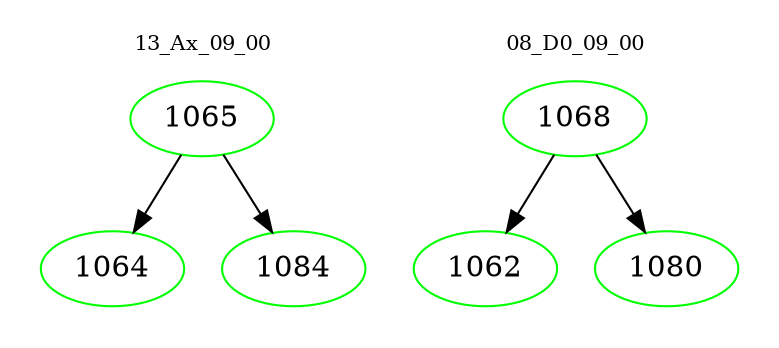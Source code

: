 digraph{
subgraph cluster_0 {
color = white
label = "13_Ax_09_00";
fontsize=10;
T0_1065 [label="1065", color="green"]
T0_1065 -> T0_1064 [color="black"]
T0_1064 [label="1064", color="green"]
T0_1065 -> T0_1084 [color="black"]
T0_1084 [label="1084", color="green"]
}
subgraph cluster_1 {
color = white
label = "08_D0_09_00";
fontsize=10;
T1_1068 [label="1068", color="green"]
T1_1068 -> T1_1062 [color="black"]
T1_1062 [label="1062", color="green"]
T1_1068 -> T1_1080 [color="black"]
T1_1080 [label="1080", color="green"]
}
}
